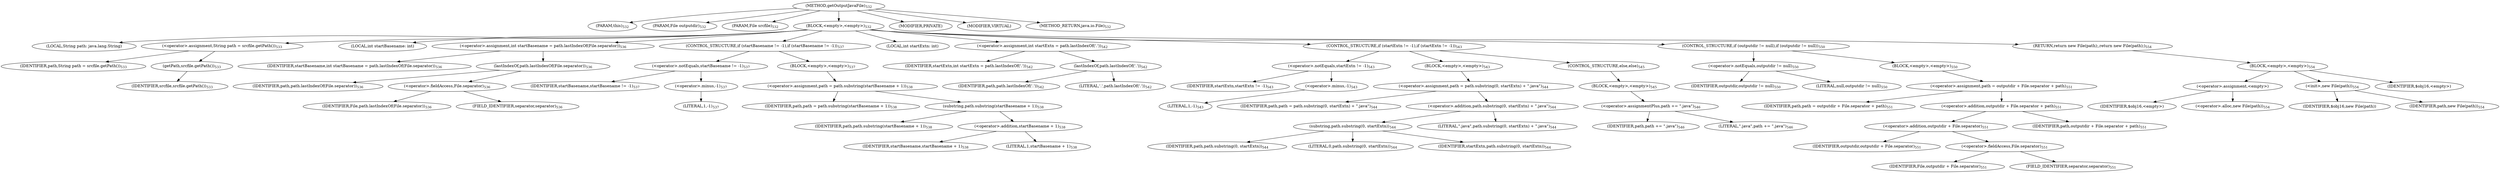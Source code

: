 digraph "getOutputJavaFile" {  
"1292" [label = <(METHOD,getOutputJavaFile)<SUB>532</SUB>> ]
"1293" [label = <(PARAM,this)<SUB>532</SUB>> ]
"1294" [label = <(PARAM,File outputdir)<SUB>532</SUB>> ]
"1295" [label = <(PARAM,File srcfile)<SUB>532</SUB>> ]
"1296" [label = <(BLOCK,&lt;empty&gt;,&lt;empty&gt;)<SUB>532</SUB>> ]
"1297" [label = <(LOCAL,String path: java.lang.String)> ]
"1298" [label = <(&lt;operator&gt;.assignment,String path = srcfile.getPath())<SUB>533</SUB>> ]
"1299" [label = <(IDENTIFIER,path,String path = srcfile.getPath())<SUB>533</SUB>> ]
"1300" [label = <(getPath,srcfile.getPath())<SUB>533</SUB>> ]
"1301" [label = <(IDENTIFIER,srcfile,srcfile.getPath())<SUB>533</SUB>> ]
"1302" [label = <(LOCAL,int startBasename: int)> ]
"1303" [label = <(&lt;operator&gt;.assignment,int startBasename = path.lastIndexOf(File.separator))<SUB>536</SUB>> ]
"1304" [label = <(IDENTIFIER,startBasename,int startBasename = path.lastIndexOf(File.separator))<SUB>536</SUB>> ]
"1305" [label = <(lastIndexOf,path.lastIndexOf(File.separator))<SUB>536</SUB>> ]
"1306" [label = <(IDENTIFIER,path,path.lastIndexOf(File.separator))<SUB>536</SUB>> ]
"1307" [label = <(&lt;operator&gt;.fieldAccess,File.separator)<SUB>536</SUB>> ]
"1308" [label = <(IDENTIFIER,File,path.lastIndexOf(File.separator))<SUB>536</SUB>> ]
"1309" [label = <(FIELD_IDENTIFIER,separator,separator)<SUB>536</SUB>> ]
"1310" [label = <(CONTROL_STRUCTURE,if (startBasename != -1),if (startBasename != -1))<SUB>537</SUB>> ]
"1311" [label = <(&lt;operator&gt;.notEquals,startBasename != -1)<SUB>537</SUB>> ]
"1312" [label = <(IDENTIFIER,startBasename,startBasename != -1)<SUB>537</SUB>> ]
"1313" [label = <(&lt;operator&gt;.minus,-1)<SUB>537</SUB>> ]
"1314" [label = <(LITERAL,1,-1)<SUB>537</SUB>> ]
"1315" [label = <(BLOCK,&lt;empty&gt;,&lt;empty&gt;)<SUB>537</SUB>> ]
"1316" [label = <(&lt;operator&gt;.assignment,path = path.substring(startBasename + 1))<SUB>538</SUB>> ]
"1317" [label = <(IDENTIFIER,path,path = path.substring(startBasename + 1))<SUB>538</SUB>> ]
"1318" [label = <(substring,path.substring(startBasename + 1))<SUB>538</SUB>> ]
"1319" [label = <(IDENTIFIER,path,path.substring(startBasename + 1))<SUB>538</SUB>> ]
"1320" [label = <(&lt;operator&gt;.addition,startBasename + 1)<SUB>538</SUB>> ]
"1321" [label = <(IDENTIFIER,startBasename,startBasename + 1)<SUB>538</SUB>> ]
"1322" [label = <(LITERAL,1,startBasename + 1)<SUB>538</SUB>> ]
"1323" [label = <(LOCAL,int startExtn: int)> ]
"1324" [label = <(&lt;operator&gt;.assignment,int startExtn = path.lastIndexOf('.'))<SUB>542</SUB>> ]
"1325" [label = <(IDENTIFIER,startExtn,int startExtn = path.lastIndexOf('.'))<SUB>542</SUB>> ]
"1326" [label = <(lastIndexOf,path.lastIndexOf('.'))<SUB>542</SUB>> ]
"1327" [label = <(IDENTIFIER,path,path.lastIndexOf('.'))<SUB>542</SUB>> ]
"1328" [label = <(LITERAL,'.',path.lastIndexOf('.'))<SUB>542</SUB>> ]
"1329" [label = <(CONTROL_STRUCTURE,if (startExtn != -1),if (startExtn != -1))<SUB>543</SUB>> ]
"1330" [label = <(&lt;operator&gt;.notEquals,startExtn != -1)<SUB>543</SUB>> ]
"1331" [label = <(IDENTIFIER,startExtn,startExtn != -1)<SUB>543</SUB>> ]
"1332" [label = <(&lt;operator&gt;.minus,-1)<SUB>543</SUB>> ]
"1333" [label = <(LITERAL,1,-1)<SUB>543</SUB>> ]
"1334" [label = <(BLOCK,&lt;empty&gt;,&lt;empty&gt;)<SUB>543</SUB>> ]
"1335" [label = <(&lt;operator&gt;.assignment,path = path.substring(0, startExtn) + &quot;.java&quot;)<SUB>544</SUB>> ]
"1336" [label = <(IDENTIFIER,path,path = path.substring(0, startExtn) + &quot;.java&quot;)<SUB>544</SUB>> ]
"1337" [label = <(&lt;operator&gt;.addition,path.substring(0, startExtn) + &quot;.java&quot;)<SUB>544</SUB>> ]
"1338" [label = <(substring,path.substring(0, startExtn))<SUB>544</SUB>> ]
"1339" [label = <(IDENTIFIER,path,path.substring(0, startExtn))<SUB>544</SUB>> ]
"1340" [label = <(LITERAL,0,path.substring(0, startExtn))<SUB>544</SUB>> ]
"1341" [label = <(IDENTIFIER,startExtn,path.substring(0, startExtn))<SUB>544</SUB>> ]
"1342" [label = <(LITERAL,&quot;.java&quot;,path.substring(0, startExtn) + &quot;.java&quot;)<SUB>544</SUB>> ]
"1343" [label = <(CONTROL_STRUCTURE,else,else)<SUB>545</SUB>> ]
"1344" [label = <(BLOCK,&lt;empty&gt;,&lt;empty&gt;)<SUB>545</SUB>> ]
"1345" [label = <(&lt;operator&gt;.assignmentPlus,path += &quot;.java&quot;)<SUB>546</SUB>> ]
"1346" [label = <(IDENTIFIER,path,path += &quot;.java&quot;)<SUB>546</SUB>> ]
"1347" [label = <(LITERAL,&quot;.java&quot;,path += &quot;.java&quot;)<SUB>546</SUB>> ]
"1348" [label = <(CONTROL_STRUCTURE,if (outputdir != null),if (outputdir != null))<SUB>550</SUB>> ]
"1349" [label = <(&lt;operator&gt;.notEquals,outputdir != null)<SUB>550</SUB>> ]
"1350" [label = <(IDENTIFIER,outputdir,outputdir != null)<SUB>550</SUB>> ]
"1351" [label = <(LITERAL,null,outputdir != null)<SUB>550</SUB>> ]
"1352" [label = <(BLOCK,&lt;empty&gt;,&lt;empty&gt;)<SUB>550</SUB>> ]
"1353" [label = <(&lt;operator&gt;.assignment,path = outputdir + File.separator + path)<SUB>551</SUB>> ]
"1354" [label = <(IDENTIFIER,path,path = outputdir + File.separator + path)<SUB>551</SUB>> ]
"1355" [label = <(&lt;operator&gt;.addition,outputdir + File.separator + path)<SUB>551</SUB>> ]
"1356" [label = <(&lt;operator&gt;.addition,outputdir + File.separator)<SUB>551</SUB>> ]
"1357" [label = <(IDENTIFIER,outputdir,outputdir + File.separator)<SUB>551</SUB>> ]
"1358" [label = <(&lt;operator&gt;.fieldAccess,File.separator)<SUB>551</SUB>> ]
"1359" [label = <(IDENTIFIER,File,outputdir + File.separator)<SUB>551</SUB>> ]
"1360" [label = <(FIELD_IDENTIFIER,separator,separator)<SUB>551</SUB>> ]
"1361" [label = <(IDENTIFIER,path,outputdir + File.separator + path)<SUB>551</SUB>> ]
"1362" [label = <(RETURN,return new File(path);,return new File(path);)<SUB>554</SUB>> ]
"1363" [label = <(BLOCK,&lt;empty&gt;,&lt;empty&gt;)<SUB>554</SUB>> ]
"1364" [label = <(&lt;operator&gt;.assignment,&lt;empty&gt;)> ]
"1365" [label = <(IDENTIFIER,$obj16,&lt;empty&gt;)> ]
"1366" [label = <(&lt;operator&gt;.alloc,new File(path))<SUB>554</SUB>> ]
"1367" [label = <(&lt;init&gt;,new File(path))<SUB>554</SUB>> ]
"1368" [label = <(IDENTIFIER,$obj16,new File(path))> ]
"1369" [label = <(IDENTIFIER,path,new File(path))<SUB>554</SUB>> ]
"1370" [label = <(IDENTIFIER,$obj16,&lt;empty&gt;)> ]
"1371" [label = <(MODIFIER,PRIVATE)> ]
"1372" [label = <(MODIFIER,VIRTUAL)> ]
"1373" [label = <(METHOD_RETURN,java.io.File)<SUB>532</SUB>> ]
  "1292" -> "1293" 
  "1292" -> "1294" 
  "1292" -> "1295" 
  "1292" -> "1296" 
  "1292" -> "1371" 
  "1292" -> "1372" 
  "1292" -> "1373" 
  "1296" -> "1297" 
  "1296" -> "1298" 
  "1296" -> "1302" 
  "1296" -> "1303" 
  "1296" -> "1310" 
  "1296" -> "1323" 
  "1296" -> "1324" 
  "1296" -> "1329" 
  "1296" -> "1348" 
  "1296" -> "1362" 
  "1298" -> "1299" 
  "1298" -> "1300" 
  "1300" -> "1301" 
  "1303" -> "1304" 
  "1303" -> "1305" 
  "1305" -> "1306" 
  "1305" -> "1307" 
  "1307" -> "1308" 
  "1307" -> "1309" 
  "1310" -> "1311" 
  "1310" -> "1315" 
  "1311" -> "1312" 
  "1311" -> "1313" 
  "1313" -> "1314" 
  "1315" -> "1316" 
  "1316" -> "1317" 
  "1316" -> "1318" 
  "1318" -> "1319" 
  "1318" -> "1320" 
  "1320" -> "1321" 
  "1320" -> "1322" 
  "1324" -> "1325" 
  "1324" -> "1326" 
  "1326" -> "1327" 
  "1326" -> "1328" 
  "1329" -> "1330" 
  "1329" -> "1334" 
  "1329" -> "1343" 
  "1330" -> "1331" 
  "1330" -> "1332" 
  "1332" -> "1333" 
  "1334" -> "1335" 
  "1335" -> "1336" 
  "1335" -> "1337" 
  "1337" -> "1338" 
  "1337" -> "1342" 
  "1338" -> "1339" 
  "1338" -> "1340" 
  "1338" -> "1341" 
  "1343" -> "1344" 
  "1344" -> "1345" 
  "1345" -> "1346" 
  "1345" -> "1347" 
  "1348" -> "1349" 
  "1348" -> "1352" 
  "1349" -> "1350" 
  "1349" -> "1351" 
  "1352" -> "1353" 
  "1353" -> "1354" 
  "1353" -> "1355" 
  "1355" -> "1356" 
  "1355" -> "1361" 
  "1356" -> "1357" 
  "1356" -> "1358" 
  "1358" -> "1359" 
  "1358" -> "1360" 
  "1362" -> "1363" 
  "1363" -> "1364" 
  "1363" -> "1367" 
  "1363" -> "1370" 
  "1364" -> "1365" 
  "1364" -> "1366" 
  "1367" -> "1368" 
  "1367" -> "1369" 
}

